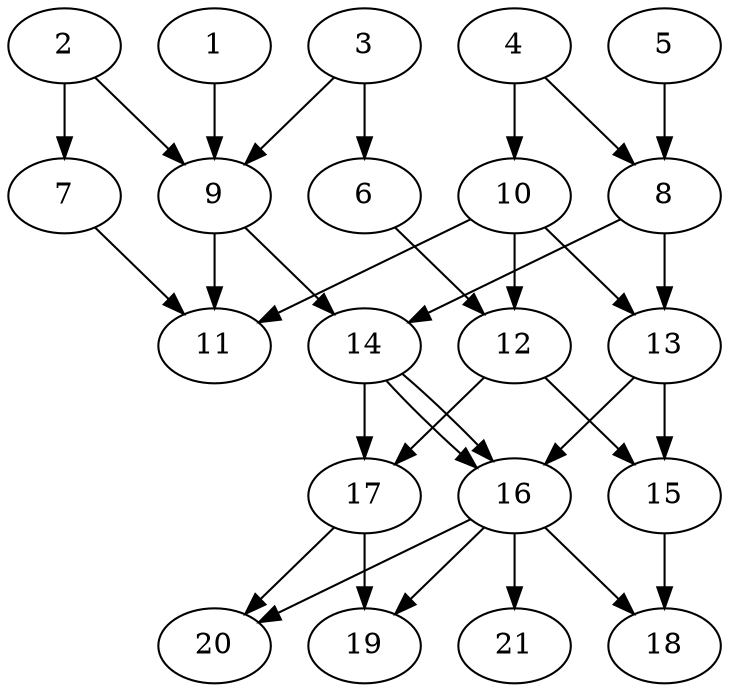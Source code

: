 // DAG (tier=2-normal, mode=data, n=21, ccr=0.434, fat=0.538, density=0.557, regular=0.590, jump=0.136, mindata=2097152, maxdata=16777216)
// DAG automatically generated by daggen at Sun Aug 24 16:33:34 2025
// /home/ermia/Project/Environments/daggen/bin/daggen --dot --ccr 0.434 --fat 0.538 --regular 0.590 --density 0.557 --jump 0.136 --mindata 2097152 --maxdata 16777216 -n 21 
digraph G {
  1 [size="9929724191232229376", alpha="0.19", expect_size="4964862095616114688"]
  1 -> 9 [size ="36958537515008"]
  2 [size="3655862424026130415616", alpha="0.15", expect_size="1827931212013065207808"]
  2 -> 7 [size ="1898526002905088"]
  2 -> 9 [size ="1898526002905088"]
  3 [size="205267677319159584", alpha="0.18", expect_size="102633838659579792"]
  3 -> 6 [size ="77779383091200"]
  3 -> 9 [size ="77779383091200"]
  4 [size="32236272202768088", alpha="0.12", expect_size="16118136101384044"]
  4 -> 8 [size ="825992079736832"]
  4 -> 10 [size ="825992079736832"]
  5 [size="1825000233615661312", alpha="0.13", expect_size="912500116807830656"]
  5 -> 8 [size ="1027795413106688"]
  6 [size="56263223003255592", alpha="0.01", expect_size="28131611501627796"]
  6 -> 12 [size ="1266018995404800"]
  7 [size="770595553176540032", alpha="0.06", expect_size="385297776588270016"]
  7 -> 11 [size ="1131497356525568"]
  8 [size="25085744788105144", alpha="0.08", expect_size="12542872394052572"]
  8 -> 13 [size ="499429668814848"]
  8 -> 14 [size ="499429668814848"]
  9 [size="3396168905435262222336", alpha="0.16", expect_size="1698084452717631111168"]
  9 -> 11 [size ="1807518875516928"]
  9 -> 14 [size ="1807518875516928"]
  10 [size="75137542574002096", alpha="0.01", expect_size="37568771287001048"]
  10 -> 11 [size ="2235611217920000"]
  10 -> 12 [size ="2235611217920000"]
  10 -> 13 [size ="2235611217920000"]
  11 [size="459251955687572608", alpha="0.19", expect_size="229625977843786304"]
  12 [size="66588105308814824", alpha="0.08", expect_size="33294052654407412"]
  12 -> 15 [size ="1387736179146752"]
  12 -> 17 [size ="1387736179146752"]
  13 [size="188364281048840798208", alpha="0.19", expect_size="94182140524420399104"]
  13 -> 15 [size ="262878875615232"]
  13 -> 16 [size ="262878875615232"]
  14 [size="2269456332622732", alpha="0.15", expect_size="1134728166311366"]
  14 -> 16 [size ="104707351642112"]
  14 -> 16 [size ="104707351642112"]
  14 -> 17 [size ="104707351642112"]
  15 [size="926804317340734976", alpha="0.15", expect_size="463402158670367488"]
  15 -> 18 [size ="435953281794048"]
  16 [size="636638390780768026624", alpha="0.06", expect_size="318319195390384013312"]
  16 -> 18 [size ="592041117483008"]
  16 -> 19 [size ="592041117483008"]
  16 -> 20 [size ="592041117483008"]
  16 -> 21 [size ="592041117483008"]
  17 [size="308426237600079168", alpha="0.04", expect_size="154213118800039584"]
  17 -> 19 [size ="197565215670272"]
  17 -> 20 [size ="197565215670272"]
  18 [size="87766989979206544", alpha="0.07", expect_size="43883494989603272"]
  19 [size="2923676993944033427456", alpha="0.12", expect_size="1461838496972016713728"]
  20 [size="5452004820805775360", alpha="0.04", expect_size="2726002410402887680"]
  21 [size="306736211321782534144", alpha="0.08", expect_size="153368105660891267072"]
}